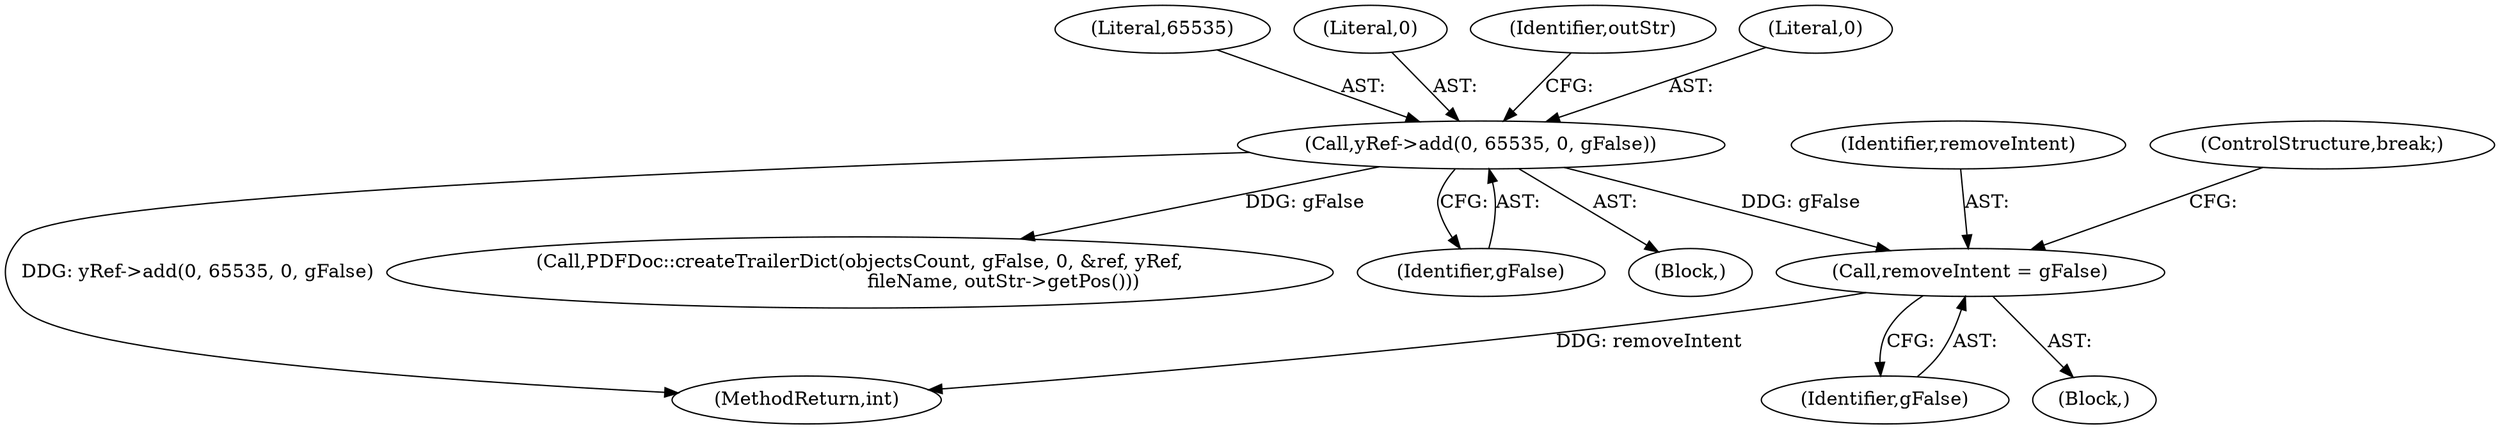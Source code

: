 digraph "0_poppler_5c9b08a875b07853be6c44e43ff5f7f059df666a@API" {
"1000529" [label="(Call,removeIntent = gFalse)"];
"1000311" [label="(Call,yRef->add(0, 65535, 0, gFalse))"];
"1000529" [label="(Call,removeIntent = gFalse)"];
"1000313" [label="(Literal,65535)"];
"1000527" [label="(Block,)"];
"1000104" [label="(Block,)"];
"1001132" [label="(MethodReturn,int)"];
"1000312" [label="(Literal,0)"];
"1001075" [label="(Call,PDFDoc::createTrailerDict(objectsCount, gFalse, 0, &ref, yRef,\n                                                fileName, outStr->getPos()))"];
"1000315" [label="(Identifier,gFalse)"];
"1000311" [label="(Call,yRef->add(0, 65535, 0, gFalse))"];
"1000317" [label="(Identifier,outStr)"];
"1000530" [label="(Identifier,removeIntent)"];
"1000314" [label="(Literal,0)"];
"1000532" [label="(ControlStructure,break;)"];
"1000531" [label="(Identifier,gFalse)"];
"1000529" -> "1000527"  [label="AST: "];
"1000529" -> "1000531"  [label="CFG: "];
"1000530" -> "1000529"  [label="AST: "];
"1000531" -> "1000529"  [label="AST: "];
"1000532" -> "1000529"  [label="CFG: "];
"1000529" -> "1001132"  [label="DDG: removeIntent"];
"1000311" -> "1000529"  [label="DDG: gFalse"];
"1000311" -> "1000104"  [label="AST: "];
"1000311" -> "1000315"  [label="CFG: "];
"1000312" -> "1000311"  [label="AST: "];
"1000313" -> "1000311"  [label="AST: "];
"1000314" -> "1000311"  [label="AST: "];
"1000315" -> "1000311"  [label="AST: "];
"1000317" -> "1000311"  [label="CFG: "];
"1000311" -> "1001132"  [label="DDG: yRef->add(0, 65535, 0, gFalse)"];
"1000311" -> "1001075"  [label="DDG: gFalse"];
}
